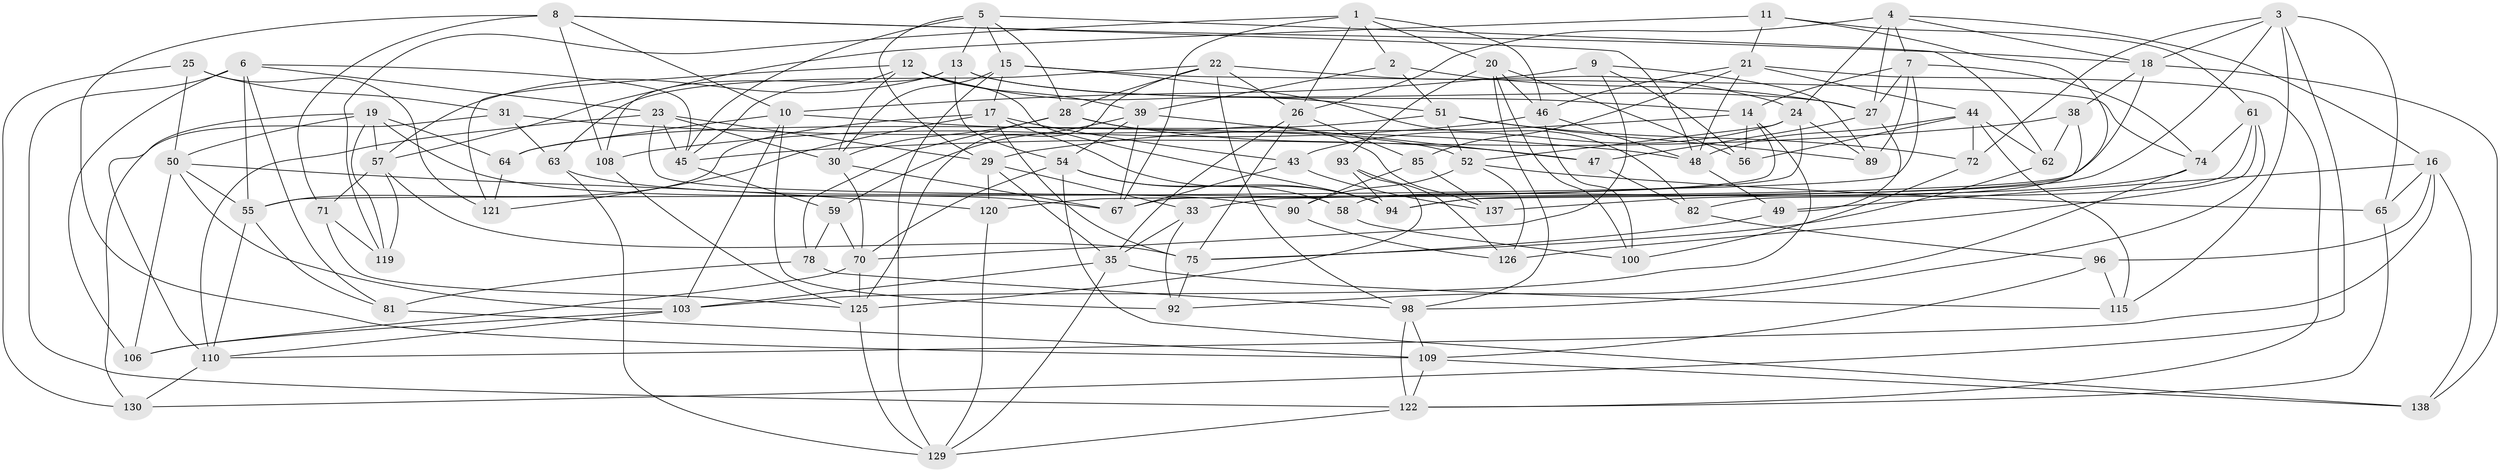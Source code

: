 // original degree distribution, {4: 1.0}
// Generated by graph-tools (version 1.1) at 2025/42/03/06/25 10:42:25]
// undirected, 90 vertices, 230 edges
graph export_dot {
graph [start="1"]
  node [color=gray90,style=filled];
  1 [super="+112"];
  2;
  3 [super="+84"];
  4 [super="+128"];
  5 [super="+95"];
  6 [super="+37"];
  7 [super="+76"];
  8 [super="+114"];
  9;
  10 [super="+41"];
  11;
  12 [super="+40"];
  13 [super="+117"];
  14 [super="+88"];
  15 [super="+116"];
  16 [super="+42"];
  17 [super="+136"];
  18 [super="+68"];
  19 [super="+113"];
  20 [super="+104"];
  21 [super="+111"];
  22 [super="+87"];
  23 [super="+91"];
  24 [super="+36"];
  25;
  26 [super="+127"];
  27 [super="+133"];
  28 [super="+34"];
  29 [super="+102"];
  30 [super="+32"];
  31;
  33;
  35 [super="+73"];
  38;
  39 [super="+99"];
  43;
  44 [super="+123"];
  45 [super="+60"];
  46 [super="+79"];
  47;
  48 [super="+53"];
  49;
  50 [super="+118"];
  51 [super="+131"];
  52 [super="+69"];
  54 [super="+77"];
  55 [super="+97"];
  56;
  57 [super="+83"];
  58;
  59;
  61 [super="+66"];
  62;
  63;
  64;
  65;
  67 [super="+107"];
  70 [super="+86"];
  71;
  72;
  74 [super="+80"];
  75 [super="+139"];
  78;
  81;
  82;
  85;
  89;
  90;
  92;
  93;
  94 [super="+134"];
  96;
  98 [super="+101"];
  100;
  103 [super="+105"];
  106;
  108;
  109 [super="+141"];
  110 [super="+124"];
  115;
  119;
  120;
  121;
  122 [super="+135"];
  125 [super="+140"];
  126;
  129 [super="+132"];
  130;
  137;
  138;
  1 -- 26;
  1 -- 2;
  1 -- 67;
  1 -- 20;
  1 -- 119;
  1 -- 46;
  2 -- 27;
  2 -- 51;
  2 -- 39;
  3 -- 130;
  3 -- 65;
  3 -- 72;
  3 -- 115;
  3 -- 18;
  3 -- 94;
  4 -- 16;
  4 -- 26;
  4 -- 18;
  4 -- 7;
  4 -- 27;
  4 -- 24;
  5 -- 29;
  5 -- 15;
  5 -- 45;
  5 -- 13;
  5 -- 28;
  5 -- 62;
  6 -- 81;
  6 -- 122;
  6 -- 23;
  6 -- 106;
  6 -- 55;
  6 -- 45;
  7 -- 89;
  7 -- 74;
  7 -- 14;
  7 -- 27;
  7 -- 55;
  8 -- 108;
  8 -- 71;
  8 -- 48;
  8 -- 18;
  8 -- 109;
  8 -- 10;
  9 -- 56;
  9 -- 10;
  9 -- 89;
  9 -- 70;
  10 -- 92;
  10 -- 103;
  10 -- 64;
  10 -- 52;
  11 -- 58;
  11 -- 21;
  11 -- 57;
  11 -- 61;
  12 -- 45;
  12 -- 30;
  12 -- 121;
  12 -- 39;
  12 -- 94;
  12 -- 51;
  13 -- 54;
  13 -- 57;
  13 -- 27;
  13 -- 108;
  13 -- 14;
  14 -- 103;
  14 -- 56;
  14 -- 67;
  14 -- 29;
  15 -- 82;
  15 -- 30;
  15 -- 17;
  15 -- 129;
  15 -- 74;
  16 -- 96;
  16 -- 138;
  16 -- 49;
  16 -- 65;
  16 -- 110;
  17 -- 121;
  17 -- 55;
  17 -- 43;
  17 -- 75;
  17 -- 94;
  18 -- 120;
  18 -- 38;
  18 -- 138;
  19 -- 119;
  19 -- 64;
  19 -- 50;
  19 -- 57;
  19 -- 67;
  19 -- 110;
  20 -- 100;
  20 -- 56;
  20 -- 93;
  20 -- 46;
  20 -- 98;
  21 -- 85;
  21 -- 48;
  21 -- 122;
  21 -- 46;
  21 -- 44;
  22 -- 28;
  22 -- 63;
  22 -- 26;
  22 -- 24;
  22 -- 98;
  22 -- 125;
  23 -- 45;
  23 -- 58;
  23 -- 29;
  23 -- 30;
  23 -- 110;
  24 -- 33;
  24 -- 89;
  24 -- 43;
  24 -- 52;
  25 -- 121;
  25 -- 130;
  25 -- 50;
  25 -- 31;
  26 -- 35;
  26 -- 85;
  26 -- 75;
  27 -- 47;
  27 -- 49;
  28 -- 30;
  28 -- 137;
  28 -- 78;
  28 -- 47;
  29 -- 33;
  29 -- 120;
  29 -- 35;
  30 -- 67;
  30 -- 70;
  31 -- 48;
  31 -- 130;
  31 -- 63;
  33 -- 92;
  33 -- 35;
  35 -- 129;
  35 -- 115;
  35 -- 103;
  38 -- 62;
  38 -- 45;
  38 -- 94;
  39 -- 59;
  39 -- 67;
  39 -- 47;
  39 -- 54;
  43 -- 137;
  43 -- 67;
  44 -- 115;
  44 -- 72;
  44 -- 62;
  44 -- 56;
  44 -- 48;
  45 -- 59;
  46 -- 48;
  46 -- 108;
  46 -- 100;
  47 -- 82;
  48 -- 49;
  49 -- 75;
  50 -- 55;
  50 -- 120;
  50 -- 106;
  50 -- 103;
  51 -- 52;
  51 -- 72;
  51 -- 64;
  51 -- 89;
  52 -- 65;
  52 -- 126;
  52 -- 90;
  54 -- 138;
  54 -- 94;
  54 -- 70;
  54 -- 58;
  55 -- 81;
  55 -- 110;
  57 -- 71;
  57 -- 75;
  57 -- 119;
  58 -- 100;
  59 -- 78;
  59 -- 70;
  61 -- 82;
  61 -- 74 [weight=2];
  61 -- 126;
  61 -- 98;
  62 -- 75;
  63 -- 90;
  63 -- 129;
  64 -- 121;
  65 -- 122;
  70 -- 106;
  70 -- 125;
  71 -- 119;
  71 -- 125;
  72 -- 100;
  74 -- 137;
  74 -- 92;
  75 -- 92;
  78 -- 98;
  78 -- 81;
  81 -- 109;
  82 -- 96;
  85 -- 137;
  85 -- 90;
  90 -- 126;
  93 -- 126;
  93 -- 125;
  93 -- 94;
  96 -- 115;
  96 -- 109;
  98 -- 122;
  98 -- 109;
  103 -- 106;
  103 -- 110;
  108 -- 125;
  109 -- 138;
  109 -- 122;
  110 -- 130;
  120 -- 129;
  122 -- 129;
  125 -- 129;
}

